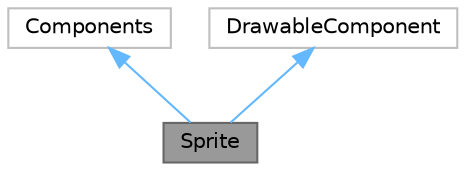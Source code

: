 digraph "Sprite"
{
 // LATEX_PDF_SIZE
  bgcolor="transparent";
  edge [fontname=Helvetica,fontsize=10,labelfontname=Helvetica,labelfontsize=10];
  node [fontname=Helvetica,fontsize=10,shape=box,height=0.2,width=0.4];
  Node1 [label="Sprite",height=0.2,width=0.4,color="gray40", fillcolor="grey60", style="filled", fontcolor="black",tooltip="Sprite class: Sprite is a class that represents the rendering properties of a Component."];
  Node2 -> Node1 [dir="back",color="steelblue1",style="solid"];
  Node2 [label="Components",height=0.2,width=0.4,color="grey75", fillcolor="white", style="filled",URL="$db/d46/classComponents.html",tooltip=" "];
  Node3 -> Node1 [dir="back",color="steelblue1",style="solid"];
  Node3 [label="DrawableComponent",height=0.2,width=0.4,color="grey75", fillcolor="white", style="filled",URL="$d2/db3/classDrawableComponent.html",tooltip=" "];
}

